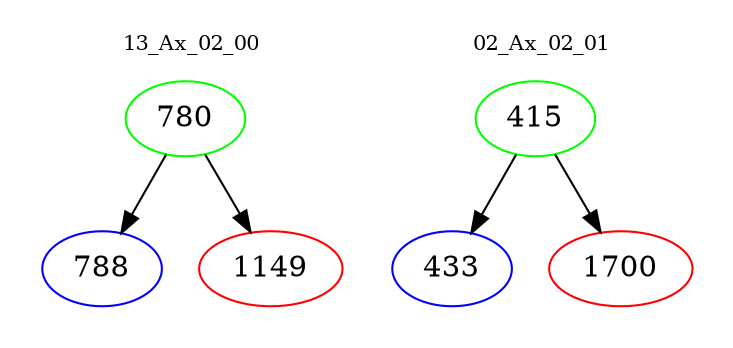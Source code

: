 digraph{
subgraph cluster_0 {
color = white
label = "13_Ax_02_00";
fontsize=10;
T0_780 [label="780", color="green"]
T0_780 -> T0_788 [color="black"]
T0_788 [label="788", color="blue"]
T0_780 -> T0_1149 [color="black"]
T0_1149 [label="1149", color="red"]
}
subgraph cluster_1 {
color = white
label = "02_Ax_02_01";
fontsize=10;
T1_415 [label="415", color="green"]
T1_415 -> T1_433 [color="black"]
T1_433 [label="433", color="blue"]
T1_415 -> T1_1700 [color="black"]
T1_1700 [label="1700", color="red"]
}
}
